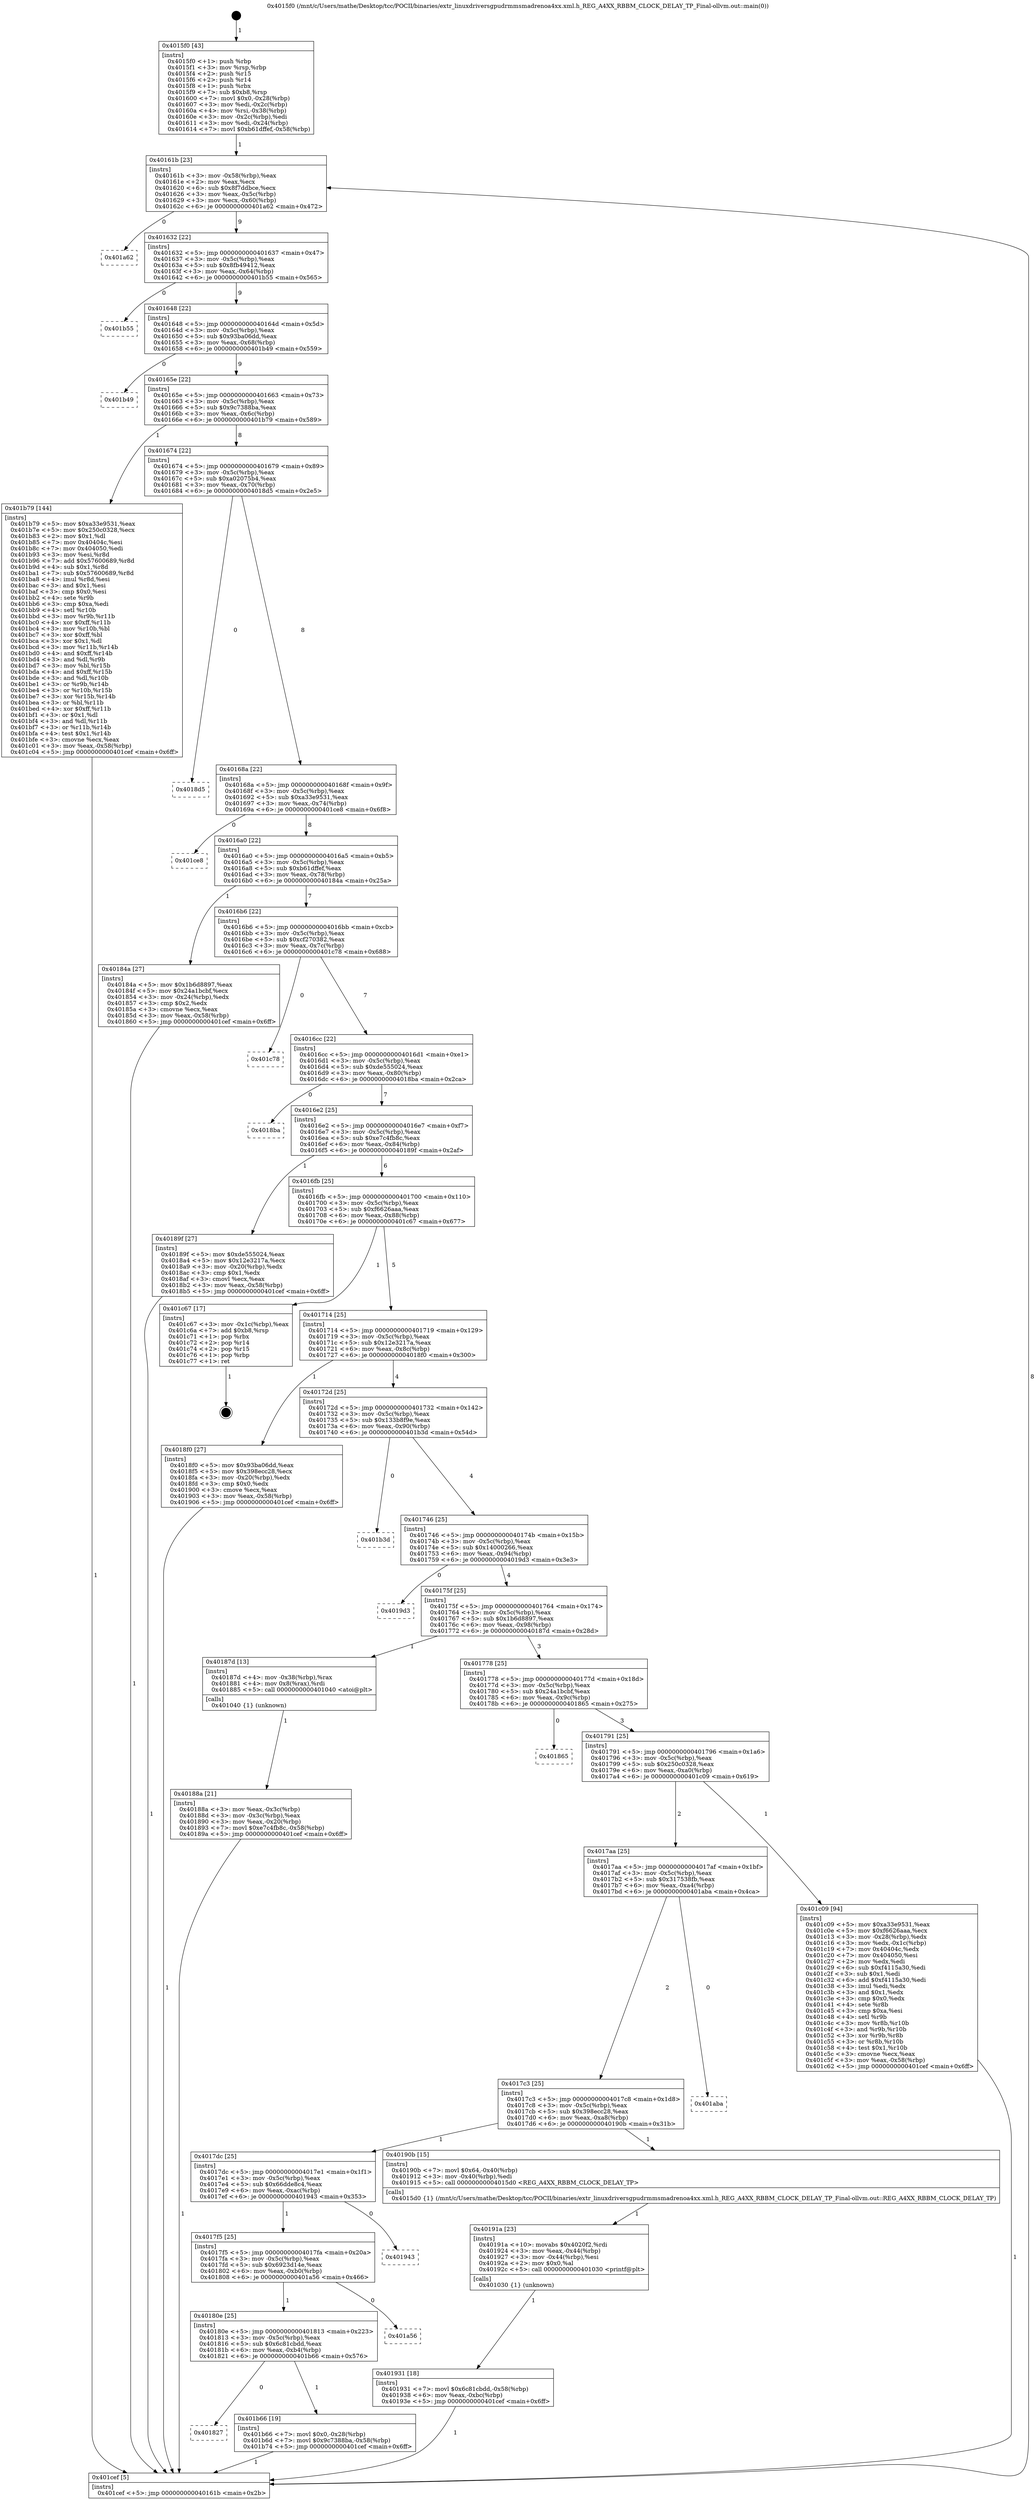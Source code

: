 digraph "0x4015f0" {
  label = "0x4015f0 (/mnt/c/Users/mathe/Desktop/tcc/POCII/binaries/extr_linuxdriversgpudrmmsmadrenoa4xx.xml.h_REG_A4XX_RBBM_CLOCK_DELAY_TP_Final-ollvm.out::main(0))"
  labelloc = "t"
  node[shape=record]

  Entry [label="",width=0.3,height=0.3,shape=circle,fillcolor=black,style=filled]
  "0x40161b" [label="{
     0x40161b [23]\l
     | [instrs]\l
     &nbsp;&nbsp;0x40161b \<+3\>: mov -0x58(%rbp),%eax\l
     &nbsp;&nbsp;0x40161e \<+2\>: mov %eax,%ecx\l
     &nbsp;&nbsp;0x401620 \<+6\>: sub $0x8f7ddbce,%ecx\l
     &nbsp;&nbsp;0x401626 \<+3\>: mov %eax,-0x5c(%rbp)\l
     &nbsp;&nbsp;0x401629 \<+3\>: mov %ecx,-0x60(%rbp)\l
     &nbsp;&nbsp;0x40162c \<+6\>: je 0000000000401a62 \<main+0x472\>\l
  }"]
  "0x401a62" [label="{
     0x401a62\l
  }", style=dashed]
  "0x401632" [label="{
     0x401632 [22]\l
     | [instrs]\l
     &nbsp;&nbsp;0x401632 \<+5\>: jmp 0000000000401637 \<main+0x47\>\l
     &nbsp;&nbsp;0x401637 \<+3\>: mov -0x5c(%rbp),%eax\l
     &nbsp;&nbsp;0x40163a \<+5\>: sub $0x8fb49412,%eax\l
     &nbsp;&nbsp;0x40163f \<+3\>: mov %eax,-0x64(%rbp)\l
     &nbsp;&nbsp;0x401642 \<+6\>: je 0000000000401b55 \<main+0x565\>\l
  }"]
  Exit [label="",width=0.3,height=0.3,shape=circle,fillcolor=black,style=filled,peripheries=2]
  "0x401b55" [label="{
     0x401b55\l
  }", style=dashed]
  "0x401648" [label="{
     0x401648 [22]\l
     | [instrs]\l
     &nbsp;&nbsp;0x401648 \<+5\>: jmp 000000000040164d \<main+0x5d\>\l
     &nbsp;&nbsp;0x40164d \<+3\>: mov -0x5c(%rbp),%eax\l
     &nbsp;&nbsp;0x401650 \<+5\>: sub $0x93ba06dd,%eax\l
     &nbsp;&nbsp;0x401655 \<+3\>: mov %eax,-0x68(%rbp)\l
     &nbsp;&nbsp;0x401658 \<+6\>: je 0000000000401b49 \<main+0x559\>\l
  }"]
  "0x401827" [label="{
     0x401827\l
  }", style=dashed]
  "0x401b49" [label="{
     0x401b49\l
  }", style=dashed]
  "0x40165e" [label="{
     0x40165e [22]\l
     | [instrs]\l
     &nbsp;&nbsp;0x40165e \<+5\>: jmp 0000000000401663 \<main+0x73\>\l
     &nbsp;&nbsp;0x401663 \<+3\>: mov -0x5c(%rbp),%eax\l
     &nbsp;&nbsp;0x401666 \<+5\>: sub $0x9c7388ba,%eax\l
     &nbsp;&nbsp;0x40166b \<+3\>: mov %eax,-0x6c(%rbp)\l
     &nbsp;&nbsp;0x40166e \<+6\>: je 0000000000401b79 \<main+0x589\>\l
  }"]
  "0x401b66" [label="{
     0x401b66 [19]\l
     | [instrs]\l
     &nbsp;&nbsp;0x401b66 \<+7\>: movl $0x0,-0x28(%rbp)\l
     &nbsp;&nbsp;0x401b6d \<+7\>: movl $0x9c7388ba,-0x58(%rbp)\l
     &nbsp;&nbsp;0x401b74 \<+5\>: jmp 0000000000401cef \<main+0x6ff\>\l
  }"]
  "0x401b79" [label="{
     0x401b79 [144]\l
     | [instrs]\l
     &nbsp;&nbsp;0x401b79 \<+5\>: mov $0xa33e9531,%eax\l
     &nbsp;&nbsp;0x401b7e \<+5\>: mov $0x250c0328,%ecx\l
     &nbsp;&nbsp;0x401b83 \<+2\>: mov $0x1,%dl\l
     &nbsp;&nbsp;0x401b85 \<+7\>: mov 0x40404c,%esi\l
     &nbsp;&nbsp;0x401b8c \<+7\>: mov 0x404050,%edi\l
     &nbsp;&nbsp;0x401b93 \<+3\>: mov %esi,%r8d\l
     &nbsp;&nbsp;0x401b96 \<+7\>: add $0x57600689,%r8d\l
     &nbsp;&nbsp;0x401b9d \<+4\>: sub $0x1,%r8d\l
     &nbsp;&nbsp;0x401ba1 \<+7\>: sub $0x57600689,%r8d\l
     &nbsp;&nbsp;0x401ba8 \<+4\>: imul %r8d,%esi\l
     &nbsp;&nbsp;0x401bac \<+3\>: and $0x1,%esi\l
     &nbsp;&nbsp;0x401baf \<+3\>: cmp $0x0,%esi\l
     &nbsp;&nbsp;0x401bb2 \<+4\>: sete %r9b\l
     &nbsp;&nbsp;0x401bb6 \<+3\>: cmp $0xa,%edi\l
     &nbsp;&nbsp;0x401bb9 \<+4\>: setl %r10b\l
     &nbsp;&nbsp;0x401bbd \<+3\>: mov %r9b,%r11b\l
     &nbsp;&nbsp;0x401bc0 \<+4\>: xor $0xff,%r11b\l
     &nbsp;&nbsp;0x401bc4 \<+3\>: mov %r10b,%bl\l
     &nbsp;&nbsp;0x401bc7 \<+3\>: xor $0xff,%bl\l
     &nbsp;&nbsp;0x401bca \<+3\>: xor $0x1,%dl\l
     &nbsp;&nbsp;0x401bcd \<+3\>: mov %r11b,%r14b\l
     &nbsp;&nbsp;0x401bd0 \<+4\>: and $0xff,%r14b\l
     &nbsp;&nbsp;0x401bd4 \<+3\>: and %dl,%r9b\l
     &nbsp;&nbsp;0x401bd7 \<+3\>: mov %bl,%r15b\l
     &nbsp;&nbsp;0x401bda \<+4\>: and $0xff,%r15b\l
     &nbsp;&nbsp;0x401bde \<+3\>: and %dl,%r10b\l
     &nbsp;&nbsp;0x401be1 \<+3\>: or %r9b,%r14b\l
     &nbsp;&nbsp;0x401be4 \<+3\>: or %r10b,%r15b\l
     &nbsp;&nbsp;0x401be7 \<+3\>: xor %r15b,%r14b\l
     &nbsp;&nbsp;0x401bea \<+3\>: or %bl,%r11b\l
     &nbsp;&nbsp;0x401bed \<+4\>: xor $0xff,%r11b\l
     &nbsp;&nbsp;0x401bf1 \<+3\>: or $0x1,%dl\l
     &nbsp;&nbsp;0x401bf4 \<+3\>: and %dl,%r11b\l
     &nbsp;&nbsp;0x401bf7 \<+3\>: or %r11b,%r14b\l
     &nbsp;&nbsp;0x401bfa \<+4\>: test $0x1,%r14b\l
     &nbsp;&nbsp;0x401bfe \<+3\>: cmovne %ecx,%eax\l
     &nbsp;&nbsp;0x401c01 \<+3\>: mov %eax,-0x58(%rbp)\l
     &nbsp;&nbsp;0x401c04 \<+5\>: jmp 0000000000401cef \<main+0x6ff\>\l
  }"]
  "0x401674" [label="{
     0x401674 [22]\l
     | [instrs]\l
     &nbsp;&nbsp;0x401674 \<+5\>: jmp 0000000000401679 \<main+0x89\>\l
     &nbsp;&nbsp;0x401679 \<+3\>: mov -0x5c(%rbp),%eax\l
     &nbsp;&nbsp;0x40167c \<+5\>: sub $0xa02075b4,%eax\l
     &nbsp;&nbsp;0x401681 \<+3\>: mov %eax,-0x70(%rbp)\l
     &nbsp;&nbsp;0x401684 \<+6\>: je 00000000004018d5 \<main+0x2e5\>\l
  }"]
  "0x40180e" [label="{
     0x40180e [25]\l
     | [instrs]\l
     &nbsp;&nbsp;0x40180e \<+5\>: jmp 0000000000401813 \<main+0x223\>\l
     &nbsp;&nbsp;0x401813 \<+3\>: mov -0x5c(%rbp),%eax\l
     &nbsp;&nbsp;0x401816 \<+5\>: sub $0x6c81cbdd,%eax\l
     &nbsp;&nbsp;0x40181b \<+6\>: mov %eax,-0xb4(%rbp)\l
     &nbsp;&nbsp;0x401821 \<+6\>: je 0000000000401b66 \<main+0x576\>\l
  }"]
  "0x4018d5" [label="{
     0x4018d5\l
  }", style=dashed]
  "0x40168a" [label="{
     0x40168a [22]\l
     | [instrs]\l
     &nbsp;&nbsp;0x40168a \<+5\>: jmp 000000000040168f \<main+0x9f\>\l
     &nbsp;&nbsp;0x40168f \<+3\>: mov -0x5c(%rbp),%eax\l
     &nbsp;&nbsp;0x401692 \<+5\>: sub $0xa33e9531,%eax\l
     &nbsp;&nbsp;0x401697 \<+3\>: mov %eax,-0x74(%rbp)\l
     &nbsp;&nbsp;0x40169a \<+6\>: je 0000000000401ce8 \<main+0x6f8\>\l
  }"]
  "0x401a56" [label="{
     0x401a56\l
  }", style=dashed]
  "0x401ce8" [label="{
     0x401ce8\l
  }", style=dashed]
  "0x4016a0" [label="{
     0x4016a0 [22]\l
     | [instrs]\l
     &nbsp;&nbsp;0x4016a0 \<+5\>: jmp 00000000004016a5 \<main+0xb5\>\l
     &nbsp;&nbsp;0x4016a5 \<+3\>: mov -0x5c(%rbp),%eax\l
     &nbsp;&nbsp;0x4016a8 \<+5\>: sub $0xb61dffef,%eax\l
     &nbsp;&nbsp;0x4016ad \<+3\>: mov %eax,-0x78(%rbp)\l
     &nbsp;&nbsp;0x4016b0 \<+6\>: je 000000000040184a \<main+0x25a\>\l
  }"]
  "0x4017f5" [label="{
     0x4017f5 [25]\l
     | [instrs]\l
     &nbsp;&nbsp;0x4017f5 \<+5\>: jmp 00000000004017fa \<main+0x20a\>\l
     &nbsp;&nbsp;0x4017fa \<+3\>: mov -0x5c(%rbp),%eax\l
     &nbsp;&nbsp;0x4017fd \<+5\>: sub $0x6923d14e,%eax\l
     &nbsp;&nbsp;0x401802 \<+6\>: mov %eax,-0xb0(%rbp)\l
     &nbsp;&nbsp;0x401808 \<+6\>: je 0000000000401a56 \<main+0x466\>\l
  }"]
  "0x40184a" [label="{
     0x40184a [27]\l
     | [instrs]\l
     &nbsp;&nbsp;0x40184a \<+5\>: mov $0x1b6d8897,%eax\l
     &nbsp;&nbsp;0x40184f \<+5\>: mov $0x24a1bcbf,%ecx\l
     &nbsp;&nbsp;0x401854 \<+3\>: mov -0x24(%rbp),%edx\l
     &nbsp;&nbsp;0x401857 \<+3\>: cmp $0x2,%edx\l
     &nbsp;&nbsp;0x40185a \<+3\>: cmovne %ecx,%eax\l
     &nbsp;&nbsp;0x40185d \<+3\>: mov %eax,-0x58(%rbp)\l
     &nbsp;&nbsp;0x401860 \<+5\>: jmp 0000000000401cef \<main+0x6ff\>\l
  }"]
  "0x4016b6" [label="{
     0x4016b6 [22]\l
     | [instrs]\l
     &nbsp;&nbsp;0x4016b6 \<+5\>: jmp 00000000004016bb \<main+0xcb\>\l
     &nbsp;&nbsp;0x4016bb \<+3\>: mov -0x5c(%rbp),%eax\l
     &nbsp;&nbsp;0x4016be \<+5\>: sub $0xcf270382,%eax\l
     &nbsp;&nbsp;0x4016c3 \<+3\>: mov %eax,-0x7c(%rbp)\l
     &nbsp;&nbsp;0x4016c6 \<+6\>: je 0000000000401c78 \<main+0x688\>\l
  }"]
  "0x401cef" [label="{
     0x401cef [5]\l
     | [instrs]\l
     &nbsp;&nbsp;0x401cef \<+5\>: jmp 000000000040161b \<main+0x2b\>\l
  }"]
  "0x4015f0" [label="{
     0x4015f0 [43]\l
     | [instrs]\l
     &nbsp;&nbsp;0x4015f0 \<+1\>: push %rbp\l
     &nbsp;&nbsp;0x4015f1 \<+3\>: mov %rsp,%rbp\l
     &nbsp;&nbsp;0x4015f4 \<+2\>: push %r15\l
     &nbsp;&nbsp;0x4015f6 \<+2\>: push %r14\l
     &nbsp;&nbsp;0x4015f8 \<+1\>: push %rbx\l
     &nbsp;&nbsp;0x4015f9 \<+7\>: sub $0xb8,%rsp\l
     &nbsp;&nbsp;0x401600 \<+7\>: movl $0x0,-0x28(%rbp)\l
     &nbsp;&nbsp;0x401607 \<+3\>: mov %edi,-0x2c(%rbp)\l
     &nbsp;&nbsp;0x40160a \<+4\>: mov %rsi,-0x38(%rbp)\l
     &nbsp;&nbsp;0x40160e \<+3\>: mov -0x2c(%rbp),%edi\l
     &nbsp;&nbsp;0x401611 \<+3\>: mov %edi,-0x24(%rbp)\l
     &nbsp;&nbsp;0x401614 \<+7\>: movl $0xb61dffef,-0x58(%rbp)\l
  }"]
  "0x401943" [label="{
     0x401943\l
  }", style=dashed]
  "0x401c78" [label="{
     0x401c78\l
  }", style=dashed]
  "0x4016cc" [label="{
     0x4016cc [22]\l
     | [instrs]\l
     &nbsp;&nbsp;0x4016cc \<+5\>: jmp 00000000004016d1 \<main+0xe1\>\l
     &nbsp;&nbsp;0x4016d1 \<+3\>: mov -0x5c(%rbp),%eax\l
     &nbsp;&nbsp;0x4016d4 \<+5\>: sub $0xde555024,%eax\l
     &nbsp;&nbsp;0x4016d9 \<+3\>: mov %eax,-0x80(%rbp)\l
     &nbsp;&nbsp;0x4016dc \<+6\>: je 00000000004018ba \<main+0x2ca\>\l
  }"]
  "0x401931" [label="{
     0x401931 [18]\l
     | [instrs]\l
     &nbsp;&nbsp;0x401931 \<+7\>: movl $0x6c81cbdd,-0x58(%rbp)\l
     &nbsp;&nbsp;0x401938 \<+6\>: mov %eax,-0xbc(%rbp)\l
     &nbsp;&nbsp;0x40193e \<+5\>: jmp 0000000000401cef \<main+0x6ff\>\l
  }"]
  "0x4018ba" [label="{
     0x4018ba\l
  }", style=dashed]
  "0x4016e2" [label="{
     0x4016e2 [25]\l
     | [instrs]\l
     &nbsp;&nbsp;0x4016e2 \<+5\>: jmp 00000000004016e7 \<main+0xf7\>\l
     &nbsp;&nbsp;0x4016e7 \<+3\>: mov -0x5c(%rbp),%eax\l
     &nbsp;&nbsp;0x4016ea \<+5\>: sub $0xe7c4fb8c,%eax\l
     &nbsp;&nbsp;0x4016ef \<+6\>: mov %eax,-0x84(%rbp)\l
     &nbsp;&nbsp;0x4016f5 \<+6\>: je 000000000040189f \<main+0x2af\>\l
  }"]
  "0x40191a" [label="{
     0x40191a [23]\l
     | [instrs]\l
     &nbsp;&nbsp;0x40191a \<+10\>: movabs $0x4020f2,%rdi\l
     &nbsp;&nbsp;0x401924 \<+3\>: mov %eax,-0x44(%rbp)\l
     &nbsp;&nbsp;0x401927 \<+3\>: mov -0x44(%rbp),%esi\l
     &nbsp;&nbsp;0x40192a \<+2\>: mov $0x0,%al\l
     &nbsp;&nbsp;0x40192c \<+5\>: call 0000000000401030 \<printf@plt\>\l
     | [calls]\l
     &nbsp;&nbsp;0x401030 \{1\} (unknown)\l
  }"]
  "0x40189f" [label="{
     0x40189f [27]\l
     | [instrs]\l
     &nbsp;&nbsp;0x40189f \<+5\>: mov $0xde555024,%eax\l
     &nbsp;&nbsp;0x4018a4 \<+5\>: mov $0x12e3217a,%ecx\l
     &nbsp;&nbsp;0x4018a9 \<+3\>: mov -0x20(%rbp),%edx\l
     &nbsp;&nbsp;0x4018ac \<+3\>: cmp $0x1,%edx\l
     &nbsp;&nbsp;0x4018af \<+3\>: cmovl %ecx,%eax\l
     &nbsp;&nbsp;0x4018b2 \<+3\>: mov %eax,-0x58(%rbp)\l
     &nbsp;&nbsp;0x4018b5 \<+5\>: jmp 0000000000401cef \<main+0x6ff\>\l
  }"]
  "0x4016fb" [label="{
     0x4016fb [25]\l
     | [instrs]\l
     &nbsp;&nbsp;0x4016fb \<+5\>: jmp 0000000000401700 \<main+0x110\>\l
     &nbsp;&nbsp;0x401700 \<+3\>: mov -0x5c(%rbp),%eax\l
     &nbsp;&nbsp;0x401703 \<+5\>: sub $0xf6626aaa,%eax\l
     &nbsp;&nbsp;0x401708 \<+6\>: mov %eax,-0x88(%rbp)\l
     &nbsp;&nbsp;0x40170e \<+6\>: je 0000000000401c67 \<main+0x677\>\l
  }"]
  "0x4017dc" [label="{
     0x4017dc [25]\l
     | [instrs]\l
     &nbsp;&nbsp;0x4017dc \<+5\>: jmp 00000000004017e1 \<main+0x1f1\>\l
     &nbsp;&nbsp;0x4017e1 \<+3\>: mov -0x5c(%rbp),%eax\l
     &nbsp;&nbsp;0x4017e4 \<+5\>: sub $0x66dde8c4,%eax\l
     &nbsp;&nbsp;0x4017e9 \<+6\>: mov %eax,-0xac(%rbp)\l
     &nbsp;&nbsp;0x4017ef \<+6\>: je 0000000000401943 \<main+0x353\>\l
  }"]
  "0x401c67" [label="{
     0x401c67 [17]\l
     | [instrs]\l
     &nbsp;&nbsp;0x401c67 \<+3\>: mov -0x1c(%rbp),%eax\l
     &nbsp;&nbsp;0x401c6a \<+7\>: add $0xb8,%rsp\l
     &nbsp;&nbsp;0x401c71 \<+1\>: pop %rbx\l
     &nbsp;&nbsp;0x401c72 \<+2\>: pop %r14\l
     &nbsp;&nbsp;0x401c74 \<+2\>: pop %r15\l
     &nbsp;&nbsp;0x401c76 \<+1\>: pop %rbp\l
     &nbsp;&nbsp;0x401c77 \<+1\>: ret\l
  }"]
  "0x401714" [label="{
     0x401714 [25]\l
     | [instrs]\l
     &nbsp;&nbsp;0x401714 \<+5\>: jmp 0000000000401719 \<main+0x129\>\l
     &nbsp;&nbsp;0x401719 \<+3\>: mov -0x5c(%rbp),%eax\l
     &nbsp;&nbsp;0x40171c \<+5\>: sub $0x12e3217a,%eax\l
     &nbsp;&nbsp;0x401721 \<+6\>: mov %eax,-0x8c(%rbp)\l
     &nbsp;&nbsp;0x401727 \<+6\>: je 00000000004018f0 \<main+0x300\>\l
  }"]
  "0x40190b" [label="{
     0x40190b [15]\l
     | [instrs]\l
     &nbsp;&nbsp;0x40190b \<+7\>: movl $0x64,-0x40(%rbp)\l
     &nbsp;&nbsp;0x401912 \<+3\>: mov -0x40(%rbp),%edi\l
     &nbsp;&nbsp;0x401915 \<+5\>: call 00000000004015d0 \<REG_A4XX_RBBM_CLOCK_DELAY_TP\>\l
     | [calls]\l
     &nbsp;&nbsp;0x4015d0 \{1\} (/mnt/c/Users/mathe/Desktop/tcc/POCII/binaries/extr_linuxdriversgpudrmmsmadrenoa4xx.xml.h_REG_A4XX_RBBM_CLOCK_DELAY_TP_Final-ollvm.out::REG_A4XX_RBBM_CLOCK_DELAY_TP)\l
  }"]
  "0x4018f0" [label="{
     0x4018f0 [27]\l
     | [instrs]\l
     &nbsp;&nbsp;0x4018f0 \<+5\>: mov $0x93ba06dd,%eax\l
     &nbsp;&nbsp;0x4018f5 \<+5\>: mov $0x398ecc28,%ecx\l
     &nbsp;&nbsp;0x4018fa \<+3\>: mov -0x20(%rbp),%edx\l
     &nbsp;&nbsp;0x4018fd \<+3\>: cmp $0x0,%edx\l
     &nbsp;&nbsp;0x401900 \<+3\>: cmove %ecx,%eax\l
     &nbsp;&nbsp;0x401903 \<+3\>: mov %eax,-0x58(%rbp)\l
     &nbsp;&nbsp;0x401906 \<+5\>: jmp 0000000000401cef \<main+0x6ff\>\l
  }"]
  "0x40172d" [label="{
     0x40172d [25]\l
     | [instrs]\l
     &nbsp;&nbsp;0x40172d \<+5\>: jmp 0000000000401732 \<main+0x142\>\l
     &nbsp;&nbsp;0x401732 \<+3\>: mov -0x5c(%rbp),%eax\l
     &nbsp;&nbsp;0x401735 \<+5\>: sub $0x133b8f9e,%eax\l
     &nbsp;&nbsp;0x40173a \<+6\>: mov %eax,-0x90(%rbp)\l
     &nbsp;&nbsp;0x401740 \<+6\>: je 0000000000401b3d \<main+0x54d\>\l
  }"]
  "0x4017c3" [label="{
     0x4017c3 [25]\l
     | [instrs]\l
     &nbsp;&nbsp;0x4017c3 \<+5\>: jmp 00000000004017c8 \<main+0x1d8\>\l
     &nbsp;&nbsp;0x4017c8 \<+3\>: mov -0x5c(%rbp),%eax\l
     &nbsp;&nbsp;0x4017cb \<+5\>: sub $0x398ecc28,%eax\l
     &nbsp;&nbsp;0x4017d0 \<+6\>: mov %eax,-0xa8(%rbp)\l
     &nbsp;&nbsp;0x4017d6 \<+6\>: je 000000000040190b \<main+0x31b\>\l
  }"]
  "0x401b3d" [label="{
     0x401b3d\l
  }", style=dashed]
  "0x401746" [label="{
     0x401746 [25]\l
     | [instrs]\l
     &nbsp;&nbsp;0x401746 \<+5\>: jmp 000000000040174b \<main+0x15b\>\l
     &nbsp;&nbsp;0x40174b \<+3\>: mov -0x5c(%rbp),%eax\l
     &nbsp;&nbsp;0x40174e \<+5\>: sub $0x14000266,%eax\l
     &nbsp;&nbsp;0x401753 \<+6\>: mov %eax,-0x94(%rbp)\l
     &nbsp;&nbsp;0x401759 \<+6\>: je 00000000004019d3 \<main+0x3e3\>\l
  }"]
  "0x401aba" [label="{
     0x401aba\l
  }", style=dashed]
  "0x4019d3" [label="{
     0x4019d3\l
  }", style=dashed]
  "0x40175f" [label="{
     0x40175f [25]\l
     | [instrs]\l
     &nbsp;&nbsp;0x40175f \<+5\>: jmp 0000000000401764 \<main+0x174\>\l
     &nbsp;&nbsp;0x401764 \<+3\>: mov -0x5c(%rbp),%eax\l
     &nbsp;&nbsp;0x401767 \<+5\>: sub $0x1b6d8897,%eax\l
     &nbsp;&nbsp;0x40176c \<+6\>: mov %eax,-0x98(%rbp)\l
     &nbsp;&nbsp;0x401772 \<+6\>: je 000000000040187d \<main+0x28d\>\l
  }"]
  "0x4017aa" [label="{
     0x4017aa [25]\l
     | [instrs]\l
     &nbsp;&nbsp;0x4017aa \<+5\>: jmp 00000000004017af \<main+0x1bf\>\l
     &nbsp;&nbsp;0x4017af \<+3\>: mov -0x5c(%rbp),%eax\l
     &nbsp;&nbsp;0x4017b2 \<+5\>: sub $0x317538fb,%eax\l
     &nbsp;&nbsp;0x4017b7 \<+6\>: mov %eax,-0xa4(%rbp)\l
     &nbsp;&nbsp;0x4017bd \<+6\>: je 0000000000401aba \<main+0x4ca\>\l
  }"]
  "0x40187d" [label="{
     0x40187d [13]\l
     | [instrs]\l
     &nbsp;&nbsp;0x40187d \<+4\>: mov -0x38(%rbp),%rax\l
     &nbsp;&nbsp;0x401881 \<+4\>: mov 0x8(%rax),%rdi\l
     &nbsp;&nbsp;0x401885 \<+5\>: call 0000000000401040 \<atoi@plt\>\l
     | [calls]\l
     &nbsp;&nbsp;0x401040 \{1\} (unknown)\l
  }"]
  "0x401778" [label="{
     0x401778 [25]\l
     | [instrs]\l
     &nbsp;&nbsp;0x401778 \<+5\>: jmp 000000000040177d \<main+0x18d\>\l
     &nbsp;&nbsp;0x40177d \<+3\>: mov -0x5c(%rbp),%eax\l
     &nbsp;&nbsp;0x401780 \<+5\>: sub $0x24a1bcbf,%eax\l
     &nbsp;&nbsp;0x401785 \<+6\>: mov %eax,-0x9c(%rbp)\l
     &nbsp;&nbsp;0x40178b \<+6\>: je 0000000000401865 \<main+0x275\>\l
  }"]
  "0x40188a" [label="{
     0x40188a [21]\l
     | [instrs]\l
     &nbsp;&nbsp;0x40188a \<+3\>: mov %eax,-0x3c(%rbp)\l
     &nbsp;&nbsp;0x40188d \<+3\>: mov -0x3c(%rbp),%eax\l
     &nbsp;&nbsp;0x401890 \<+3\>: mov %eax,-0x20(%rbp)\l
     &nbsp;&nbsp;0x401893 \<+7\>: movl $0xe7c4fb8c,-0x58(%rbp)\l
     &nbsp;&nbsp;0x40189a \<+5\>: jmp 0000000000401cef \<main+0x6ff\>\l
  }"]
  "0x401c09" [label="{
     0x401c09 [94]\l
     | [instrs]\l
     &nbsp;&nbsp;0x401c09 \<+5\>: mov $0xa33e9531,%eax\l
     &nbsp;&nbsp;0x401c0e \<+5\>: mov $0xf6626aaa,%ecx\l
     &nbsp;&nbsp;0x401c13 \<+3\>: mov -0x28(%rbp),%edx\l
     &nbsp;&nbsp;0x401c16 \<+3\>: mov %edx,-0x1c(%rbp)\l
     &nbsp;&nbsp;0x401c19 \<+7\>: mov 0x40404c,%edx\l
     &nbsp;&nbsp;0x401c20 \<+7\>: mov 0x404050,%esi\l
     &nbsp;&nbsp;0x401c27 \<+2\>: mov %edx,%edi\l
     &nbsp;&nbsp;0x401c29 \<+6\>: sub $0xf4115a30,%edi\l
     &nbsp;&nbsp;0x401c2f \<+3\>: sub $0x1,%edi\l
     &nbsp;&nbsp;0x401c32 \<+6\>: add $0xf4115a30,%edi\l
     &nbsp;&nbsp;0x401c38 \<+3\>: imul %edi,%edx\l
     &nbsp;&nbsp;0x401c3b \<+3\>: and $0x1,%edx\l
     &nbsp;&nbsp;0x401c3e \<+3\>: cmp $0x0,%edx\l
     &nbsp;&nbsp;0x401c41 \<+4\>: sete %r8b\l
     &nbsp;&nbsp;0x401c45 \<+3\>: cmp $0xa,%esi\l
     &nbsp;&nbsp;0x401c48 \<+4\>: setl %r9b\l
     &nbsp;&nbsp;0x401c4c \<+3\>: mov %r8b,%r10b\l
     &nbsp;&nbsp;0x401c4f \<+3\>: and %r9b,%r10b\l
     &nbsp;&nbsp;0x401c52 \<+3\>: xor %r9b,%r8b\l
     &nbsp;&nbsp;0x401c55 \<+3\>: or %r8b,%r10b\l
     &nbsp;&nbsp;0x401c58 \<+4\>: test $0x1,%r10b\l
     &nbsp;&nbsp;0x401c5c \<+3\>: cmovne %ecx,%eax\l
     &nbsp;&nbsp;0x401c5f \<+3\>: mov %eax,-0x58(%rbp)\l
     &nbsp;&nbsp;0x401c62 \<+5\>: jmp 0000000000401cef \<main+0x6ff\>\l
  }"]
  "0x401865" [label="{
     0x401865\l
  }", style=dashed]
  "0x401791" [label="{
     0x401791 [25]\l
     | [instrs]\l
     &nbsp;&nbsp;0x401791 \<+5\>: jmp 0000000000401796 \<main+0x1a6\>\l
     &nbsp;&nbsp;0x401796 \<+3\>: mov -0x5c(%rbp),%eax\l
     &nbsp;&nbsp;0x401799 \<+5\>: sub $0x250c0328,%eax\l
     &nbsp;&nbsp;0x40179e \<+6\>: mov %eax,-0xa0(%rbp)\l
     &nbsp;&nbsp;0x4017a4 \<+6\>: je 0000000000401c09 \<main+0x619\>\l
  }"]
  Entry -> "0x4015f0" [label=" 1"]
  "0x40161b" -> "0x401a62" [label=" 0"]
  "0x40161b" -> "0x401632" [label=" 9"]
  "0x401c67" -> Exit [label=" 1"]
  "0x401632" -> "0x401b55" [label=" 0"]
  "0x401632" -> "0x401648" [label=" 9"]
  "0x401c09" -> "0x401cef" [label=" 1"]
  "0x401648" -> "0x401b49" [label=" 0"]
  "0x401648" -> "0x40165e" [label=" 9"]
  "0x401b79" -> "0x401cef" [label=" 1"]
  "0x40165e" -> "0x401b79" [label=" 1"]
  "0x40165e" -> "0x401674" [label=" 8"]
  "0x401b66" -> "0x401cef" [label=" 1"]
  "0x401674" -> "0x4018d5" [label=" 0"]
  "0x401674" -> "0x40168a" [label=" 8"]
  "0x40180e" -> "0x401b66" [label=" 1"]
  "0x40168a" -> "0x401ce8" [label=" 0"]
  "0x40168a" -> "0x4016a0" [label=" 8"]
  "0x40180e" -> "0x401827" [label=" 0"]
  "0x4016a0" -> "0x40184a" [label=" 1"]
  "0x4016a0" -> "0x4016b6" [label=" 7"]
  "0x40184a" -> "0x401cef" [label=" 1"]
  "0x4015f0" -> "0x40161b" [label=" 1"]
  "0x401cef" -> "0x40161b" [label=" 8"]
  "0x4017f5" -> "0x401a56" [label=" 0"]
  "0x4016b6" -> "0x401c78" [label=" 0"]
  "0x4016b6" -> "0x4016cc" [label=" 7"]
  "0x4017f5" -> "0x40180e" [label=" 1"]
  "0x4016cc" -> "0x4018ba" [label=" 0"]
  "0x4016cc" -> "0x4016e2" [label=" 7"]
  "0x4017dc" -> "0x401943" [label=" 0"]
  "0x4016e2" -> "0x40189f" [label=" 1"]
  "0x4016e2" -> "0x4016fb" [label=" 6"]
  "0x4017dc" -> "0x4017f5" [label=" 1"]
  "0x4016fb" -> "0x401c67" [label=" 1"]
  "0x4016fb" -> "0x401714" [label=" 5"]
  "0x401931" -> "0x401cef" [label=" 1"]
  "0x401714" -> "0x4018f0" [label=" 1"]
  "0x401714" -> "0x40172d" [label=" 4"]
  "0x40191a" -> "0x401931" [label=" 1"]
  "0x40172d" -> "0x401b3d" [label=" 0"]
  "0x40172d" -> "0x401746" [label=" 4"]
  "0x4017c3" -> "0x4017dc" [label=" 1"]
  "0x401746" -> "0x4019d3" [label=" 0"]
  "0x401746" -> "0x40175f" [label=" 4"]
  "0x4017c3" -> "0x40190b" [label=" 1"]
  "0x40175f" -> "0x40187d" [label=" 1"]
  "0x40175f" -> "0x401778" [label=" 3"]
  "0x40187d" -> "0x40188a" [label=" 1"]
  "0x40188a" -> "0x401cef" [label=" 1"]
  "0x40189f" -> "0x401cef" [label=" 1"]
  "0x4018f0" -> "0x401cef" [label=" 1"]
  "0x4017aa" -> "0x4017c3" [label=" 2"]
  "0x401778" -> "0x401865" [label=" 0"]
  "0x401778" -> "0x401791" [label=" 3"]
  "0x4017aa" -> "0x401aba" [label=" 0"]
  "0x401791" -> "0x401c09" [label=" 1"]
  "0x401791" -> "0x4017aa" [label=" 2"]
  "0x40190b" -> "0x40191a" [label=" 1"]
}

